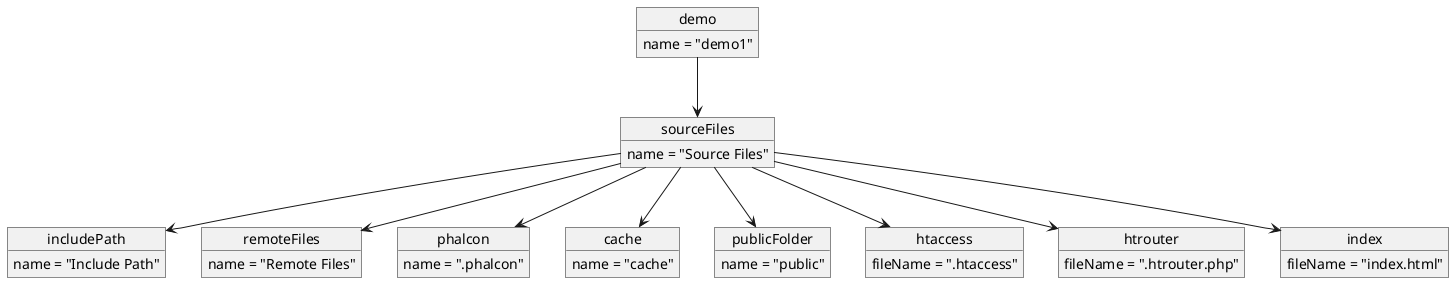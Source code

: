 @startuml
object demo {
  name = "demo1"
}

object sourceFiles {
  name = "Source Files"
}

object includePath {
  name = "Include Path"
}

object remoteFiles {
  name = "Remote Files"
}

object phalcon {
  name = ".phalcon"
}

object cache {
  name = "cache"
}

object publicFolder {
  name = "public"
}

object htaccess {
  fileName = ".htaccess"
}

object htrouter {
  fileName = ".htrouter.php"
}

object index {
  fileName = "index.html"
}

demo -down-> sourceFiles
sourceFiles -down-> includePath
sourceFiles -down-> remoteFiles
sourceFiles -down-> phalcon
sourceFiles -down-> cache
sourceFiles -down-> publicFolder
sourceFiles -down-> htaccess
sourceFiles -down-> htrouter
sourceFiles -down-> index

@enduml
